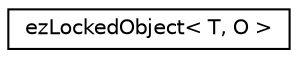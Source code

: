 digraph "Graphical Class Hierarchy"
{
 // LATEX_PDF_SIZE
  edge [fontname="Helvetica",fontsize="10",labelfontname="Helvetica",labelfontsize="10"];
  node [fontname="Helvetica",fontsize="10",shape=record];
  rankdir="LR";
  Node0 [label="ezLockedObject\< T, O \>",height=0.2,width=0.4,color="black", fillcolor="white", style="filled",URL="$d7/da5/classez_locked_object.htm",tooltip="Provides access to an object while managing a lock (e.g. a mutex) that ensures that during its lifeti..."];
}
